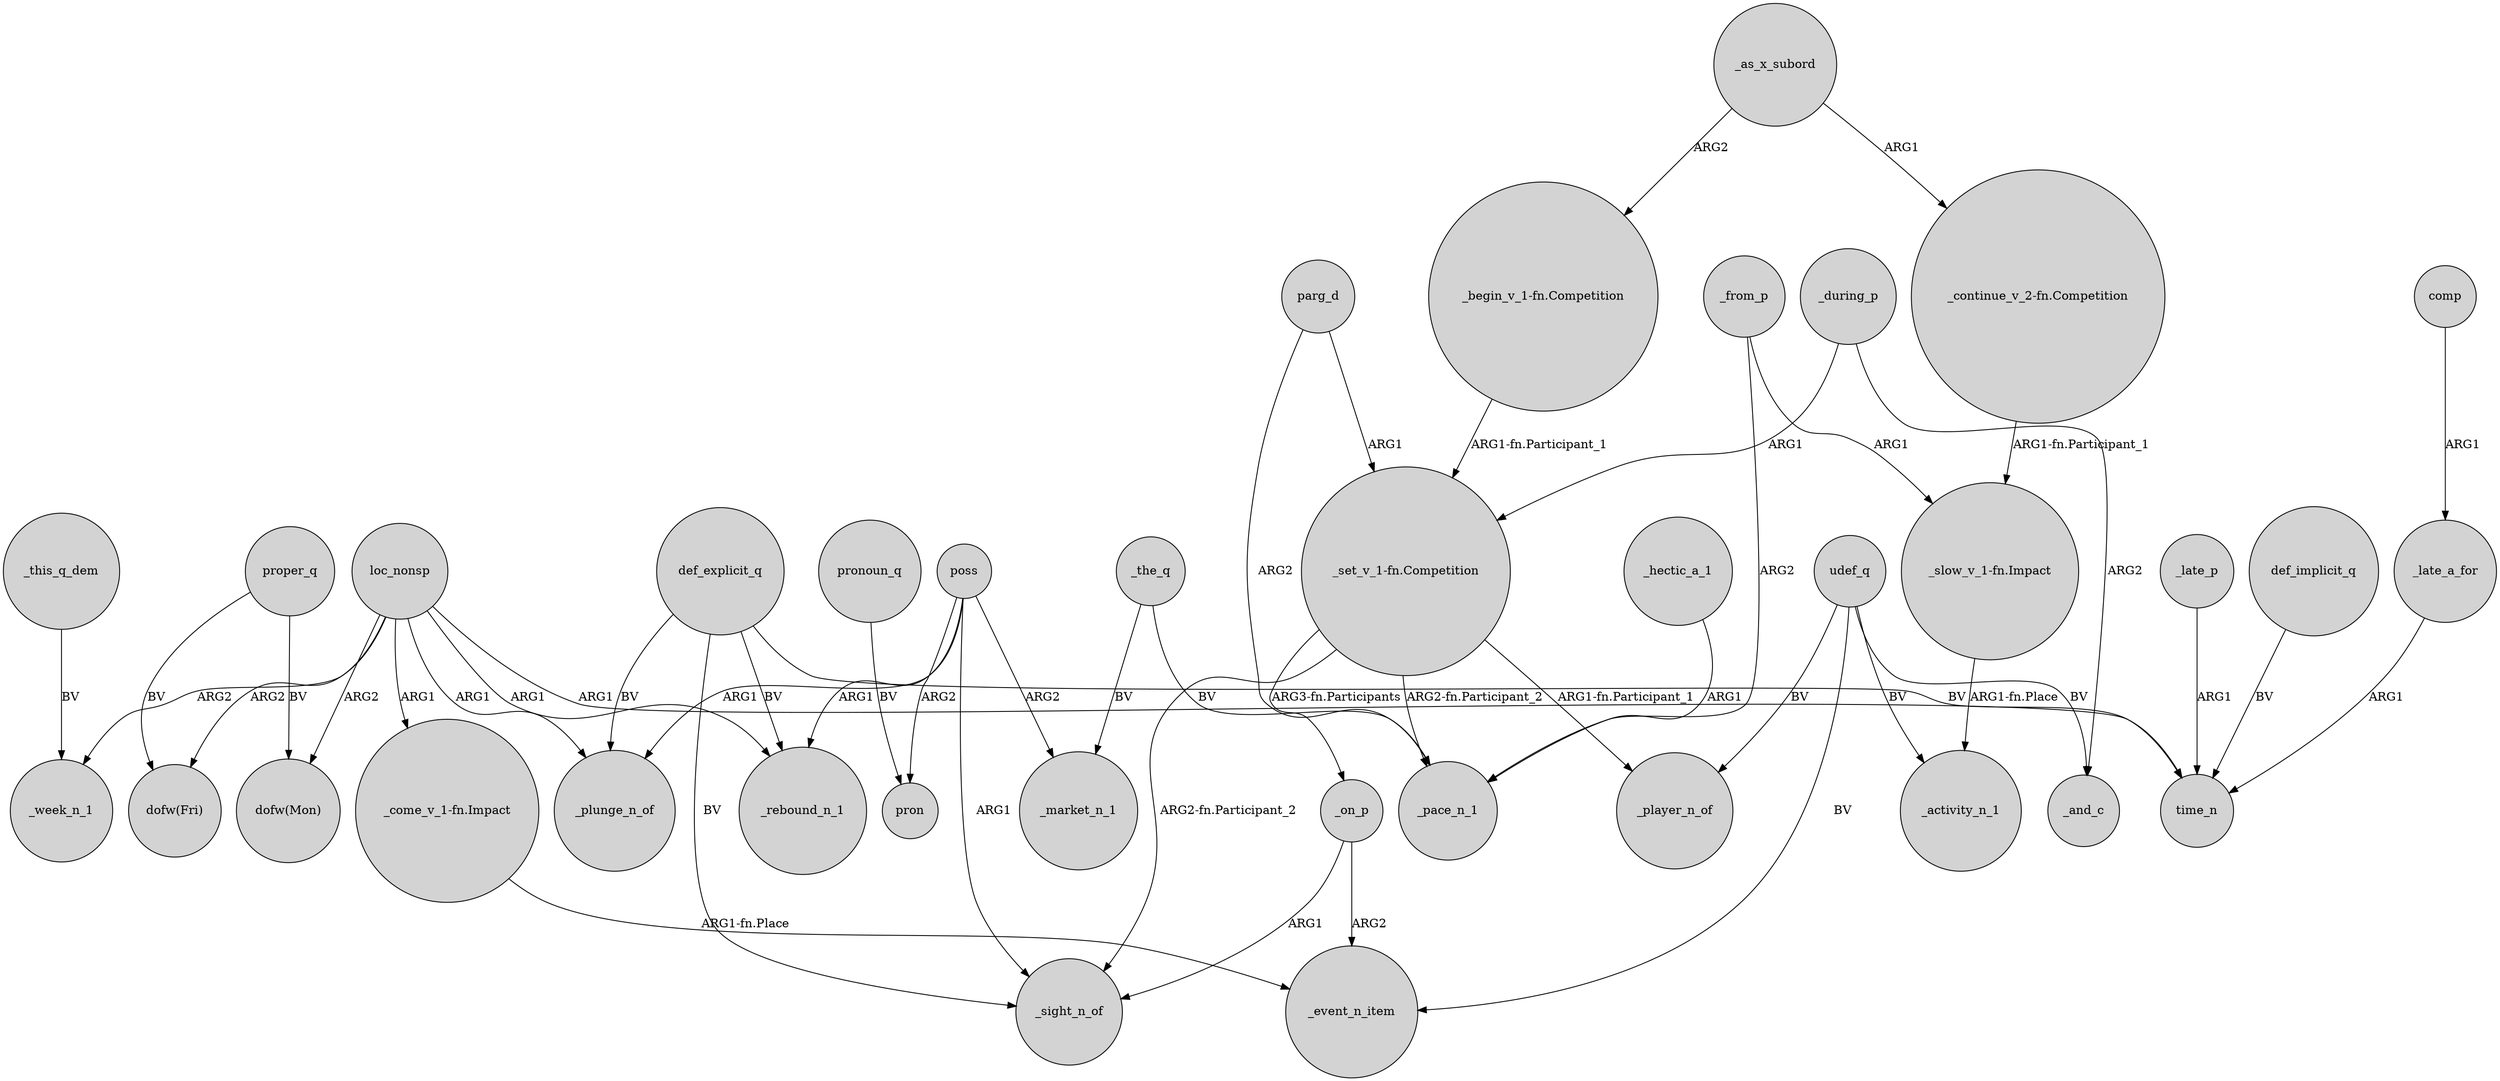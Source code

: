 digraph {
	node [shape=circle style=filled]
	udef_q -> _event_n_item [label=BV]
	def_explicit_q -> _plunge_n_of [label=BV]
	proper_q -> "dofw(Fri)" [label=BV]
	def_explicit_q -> _sight_n_of [label=BV]
	"_set_v_1-fn.Competition" -> _on_p [label="ARG3-fn.Participants"]
	"_set_v_1-fn.Competition" -> _sight_n_of [label="ARG2-fn.Participant_2"]
	_as_x_subord -> "_continue_v_2-fn.Competition" [label=ARG1]
	loc_nonsp -> "dofw(Fri)" [label=ARG2]
	"_continue_v_2-fn.Competition" -> "_slow_v_1-fn.Impact" [label="ARG1-fn.Participant_1"]
	parg_d -> _pace_n_1 [label=ARG2]
	"_slow_v_1-fn.Impact" -> _activity_n_1 [label="ARG1-fn.Place"]
	_the_q -> _pace_n_1 [label=BV]
	proper_q -> "dofw(Mon)" [label=BV]
	_hectic_a_1 -> _pace_n_1 [label=ARG1]
	loc_nonsp -> _rebound_n_1 [label=ARG1]
	loc_nonsp -> _week_n_1 [label=ARG2]
	udef_q -> _and_c [label=BV]
	"_come_v_1-fn.Impact" -> _event_n_item [label="ARG1-fn.Place"]
	_the_q -> _market_n_1 [label=BV]
	_as_x_subord -> "_begin_v_1-fn.Competition" [label=ARG2]
	pronoun_q -> pron [label=BV]
	poss -> _sight_n_of [label=ARG1]
	poss -> pron [label=ARG2]
	loc_nonsp -> "dofw(Mon)" [label=ARG2]
	loc_nonsp -> "_come_v_1-fn.Impact" [label=ARG1]
	_on_p -> _event_n_item [label=ARG2]
	_during_p -> _and_c [label=ARG2]
	_from_p -> _pace_n_1 [label=ARG2]
	_late_a_for -> time_n [label=ARG1]
	comp -> _late_a_for [label=ARG1]
	_during_p -> "_set_v_1-fn.Competition" [label=ARG1]
	"_begin_v_1-fn.Competition" -> "_set_v_1-fn.Competition" [label="ARG1-fn.Participant_1"]
	_late_p -> time_n [label=ARG1]
	udef_q -> _player_n_of [label=BV]
	"_set_v_1-fn.Competition" -> _pace_n_1 [label="ARG2-fn.Participant_2"]
	loc_nonsp -> time_n [label=ARG1]
	_on_p -> _sight_n_of [label=ARG1]
	"_set_v_1-fn.Competition" -> _player_n_of [label="ARG1-fn.Participant_1"]
	loc_nonsp -> _plunge_n_of [label=ARG1]
	parg_d -> "_set_v_1-fn.Competition" [label=ARG1]
	def_explicit_q -> time_n [label=BV]
	poss -> _rebound_n_1 [label=ARG1]
	_from_p -> "_slow_v_1-fn.Impact" [label=ARG1]
	poss -> _market_n_1 [label=ARG2]
	udef_q -> _activity_n_1 [label=BV]
	_this_q_dem -> _week_n_1 [label=BV]
	def_implicit_q -> time_n [label=BV]
	def_explicit_q -> _rebound_n_1 [label=BV]
	poss -> _plunge_n_of [label=ARG1]
}
